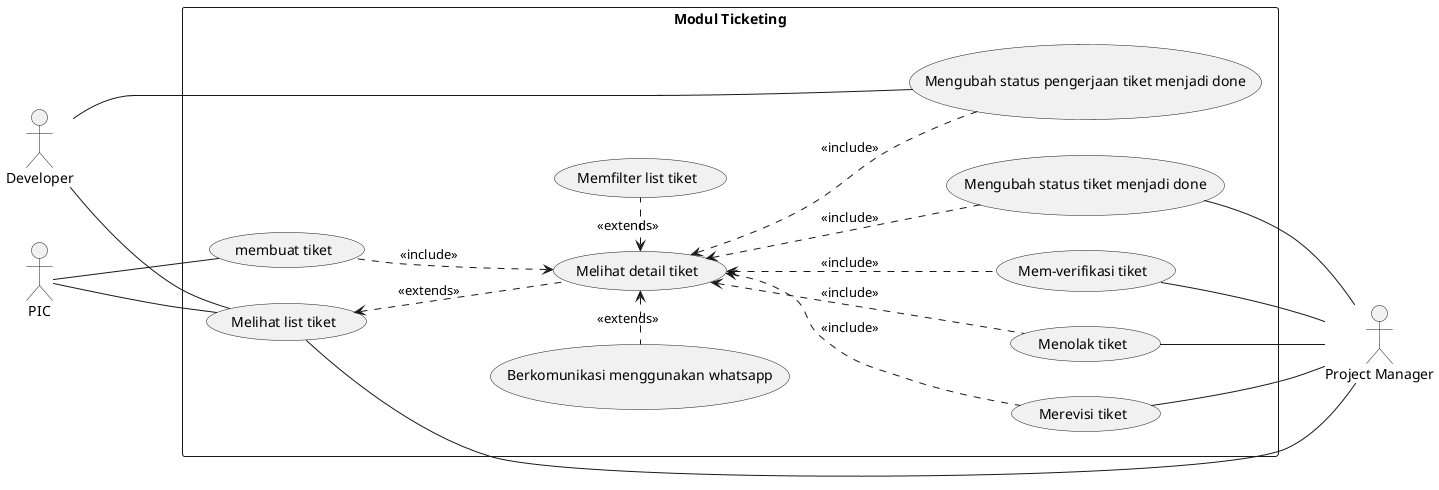 @startuml Usecase

skinparam packageStyle rectangle


:Project Manager: as pm
:Developer: as dev
:PIC: as pic


rectangle "Modul Ticketing" {
    left to right direction
    
    usecase whatsapp as "Berkomunikasi menggunakan whatsapp"
    usecase prog_done as "Mengubah status pengerjaan tiket menjadi done"

    together {
        (Melihat list tiket) as list
        (membuat tiket) as create_
    }
    
    together {
        (Memfilter list tiket) as filter
        (Melihat detail tiket) as detail
    }

    together {
        (Mem-verifikasi tiket) as verify
        (Menolak tiket) as reject
        (Merevisi tiket) as revise
        (Mengubah status tiket menjadi done) as tik_done
    }

    ' basic
    dev --- list
    pic --- list

    list <.. detail : <<extends>>
    detail <. filter : <<extends>>

    reject -down- pm
    verify - pm
    tik_done - pm
    revise - pm
    'filter - pm
    list --- pm


    detail <. verify : <<include>>
    detail <.. reject : <<include>>
    detail <.. revise : <<include>>
    detail <.. tik_done : <<include>>

    dev --- prog_done
    detail <.. prog_done : <<include>>


    pic --- create_
    detail <. create_: <<include>>


    detail <. whatsapp : <<extends>>

}


@enduml
